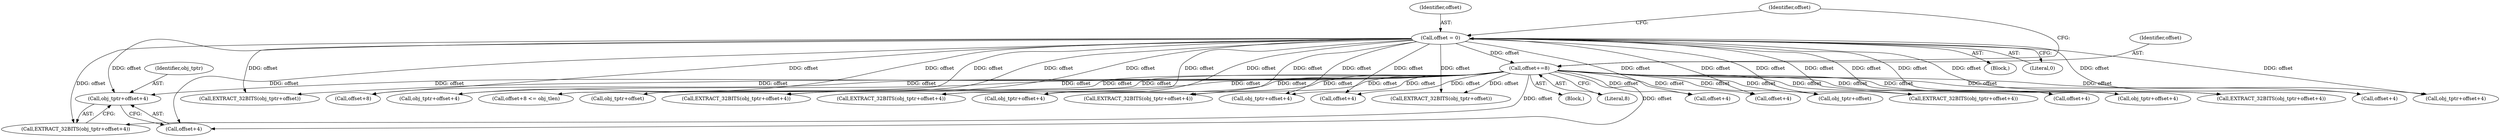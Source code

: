 digraph "0_tcpdump_0b661e0aa61850234b64394585cf577aac570bf4@pointer" {
"1001440" [label="(Call,obj_tptr+offset+4)"];
"1001397" [label="(Call,offset = 0)"];
"1001500" [label="(Call,offset+=8)"];
"1001417" [label="(Call,EXTRACT_32BITS(obj_tptr+offset))"];
"1001402" [label="(Call,offset+8)"];
"1001468" [label="(Call,obj_tptr+offset+4)"];
"1001401" [label="(Call,offset+8 <= obj_tlen)"];
"1001441" [label="(Identifier,obj_tptr)"];
"1001418" [label="(Call,obj_tptr+offset)"];
"1001500" [label="(Call,offset+=8)"];
"1001455" [label="(Call,EXTRACT_32BITS(obj_tptr+offset+4))"];
"1001177" [label="(Block,)"];
"1001406" [label="(Block,)"];
"1001399" [label="(Literal,0)"];
"1001442" [label="(Call,offset+4)"];
"1001467" [label="(Call,EXTRACT_32BITS(obj_tptr+offset+4))"];
"1001403" [label="(Identifier,offset)"];
"1001494" [label="(Call,obj_tptr+offset+4)"];
"1001486" [label="(Call,obj_tptr+offset+4)"];
"1001502" [label="(Literal,8)"];
"1001413" [label="(Call,EXTRACT_32BITS(obj_tptr+offset))"];
"1001496" [label="(Call,offset+4)"];
"1001439" [label="(Call,EXTRACT_32BITS(obj_tptr+offset+4))"];
"1001458" [label="(Call,offset+4)"];
"1001398" [label="(Identifier,offset)"];
"1001414" [label="(Call,obj_tptr+offset)"];
"1001493" [label="(Call,EXTRACT_32BITS(obj_tptr+offset+4))"];
"1001488" [label="(Call,offset+4)"];
"1001456" [label="(Call,obj_tptr+offset+4)"];
"1001429" [label="(Call,EXTRACT_32BITS(obj_tptr+offset+4))"];
"1001440" [label="(Call,obj_tptr+offset+4)"];
"1001470" [label="(Call,offset+4)"];
"1001397" [label="(Call,offset = 0)"];
"1001430" [label="(Call,obj_tptr+offset+4)"];
"1001485" [label="(Call,EXTRACT_32BITS(obj_tptr+offset+4))"];
"1001501" [label="(Identifier,offset)"];
"1001432" [label="(Call,offset+4)"];
"1001440" -> "1001439"  [label="AST: "];
"1001440" -> "1001442"  [label="CFG: "];
"1001441" -> "1001440"  [label="AST: "];
"1001442" -> "1001440"  [label="AST: "];
"1001439" -> "1001440"  [label="CFG: "];
"1001397" -> "1001440"  [label="DDG: offset"];
"1001500" -> "1001440"  [label="DDG: offset"];
"1001397" -> "1001177"  [label="AST: "];
"1001397" -> "1001399"  [label="CFG: "];
"1001398" -> "1001397"  [label="AST: "];
"1001399" -> "1001397"  [label="AST: "];
"1001403" -> "1001397"  [label="CFG: "];
"1001397" -> "1001401"  [label="DDG: offset"];
"1001397" -> "1001402"  [label="DDG: offset"];
"1001397" -> "1001413"  [label="DDG: offset"];
"1001397" -> "1001414"  [label="DDG: offset"];
"1001397" -> "1001417"  [label="DDG: offset"];
"1001397" -> "1001418"  [label="DDG: offset"];
"1001397" -> "1001429"  [label="DDG: offset"];
"1001397" -> "1001430"  [label="DDG: offset"];
"1001397" -> "1001432"  [label="DDG: offset"];
"1001397" -> "1001439"  [label="DDG: offset"];
"1001397" -> "1001442"  [label="DDG: offset"];
"1001397" -> "1001455"  [label="DDG: offset"];
"1001397" -> "1001456"  [label="DDG: offset"];
"1001397" -> "1001458"  [label="DDG: offset"];
"1001397" -> "1001467"  [label="DDG: offset"];
"1001397" -> "1001468"  [label="DDG: offset"];
"1001397" -> "1001470"  [label="DDG: offset"];
"1001397" -> "1001485"  [label="DDG: offset"];
"1001397" -> "1001486"  [label="DDG: offset"];
"1001397" -> "1001488"  [label="DDG: offset"];
"1001397" -> "1001493"  [label="DDG: offset"];
"1001397" -> "1001494"  [label="DDG: offset"];
"1001397" -> "1001496"  [label="DDG: offset"];
"1001397" -> "1001500"  [label="DDG: offset"];
"1001500" -> "1001406"  [label="AST: "];
"1001500" -> "1001502"  [label="CFG: "];
"1001501" -> "1001500"  [label="AST: "];
"1001502" -> "1001500"  [label="AST: "];
"1001403" -> "1001500"  [label="CFG: "];
"1001500" -> "1001401"  [label="DDG: offset"];
"1001500" -> "1001402"  [label="DDG: offset"];
"1001500" -> "1001413"  [label="DDG: offset"];
"1001500" -> "1001414"  [label="DDG: offset"];
"1001500" -> "1001417"  [label="DDG: offset"];
"1001500" -> "1001418"  [label="DDG: offset"];
"1001500" -> "1001429"  [label="DDG: offset"];
"1001500" -> "1001430"  [label="DDG: offset"];
"1001500" -> "1001432"  [label="DDG: offset"];
"1001500" -> "1001439"  [label="DDG: offset"];
"1001500" -> "1001442"  [label="DDG: offset"];
"1001500" -> "1001455"  [label="DDG: offset"];
"1001500" -> "1001456"  [label="DDG: offset"];
"1001500" -> "1001458"  [label="DDG: offset"];
"1001500" -> "1001467"  [label="DDG: offset"];
"1001500" -> "1001468"  [label="DDG: offset"];
"1001500" -> "1001470"  [label="DDG: offset"];
"1001500" -> "1001485"  [label="DDG: offset"];
"1001500" -> "1001486"  [label="DDG: offset"];
"1001500" -> "1001488"  [label="DDG: offset"];
"1001500" -> "1001493"  [label="DDG: offset"];
"1001500" -> "1001494"  [label="DDG: offset"];
"1001500" -> "1001496"  [label="DDG: offset"];
}
